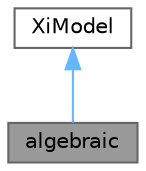 digraph "algebraic"
{
 // LATEX_PDF_SIZE
  bgcolor="transparent";
  edge [fontname=Helvetica,fontsize=10,labelfontname=Helvetica,labelfontsize=10];
  node [fontname=Helvetica,fontsize=10,shape=box,height=0.2,width=0.4];
  Node1 [id="Node000001",label="algebraic",height=0.2,width=0.4,color="gray40", fillcolor="grey60", style="filled", fontcolor="black",tooltip="Simple algebraic model for Xi based on Gulders correlation with a linear correction function to give ..."];
  Node2 -> Node1 [id="edge1_Node000001_Node000002",dir="back",color="steelblue1",style="solid",tooltip=" "];
  Node2 [id="Node000002",label="XiModel",height=0.2,width=0.4,color="gray40", fillcolor="white", style="filled",URL="$classFoam_1_1XiModel.html",tooltip="Base-class for all Xi models used by the b-Xi combustion model. See Technical Report SH/RE/01R for de..."];
}
